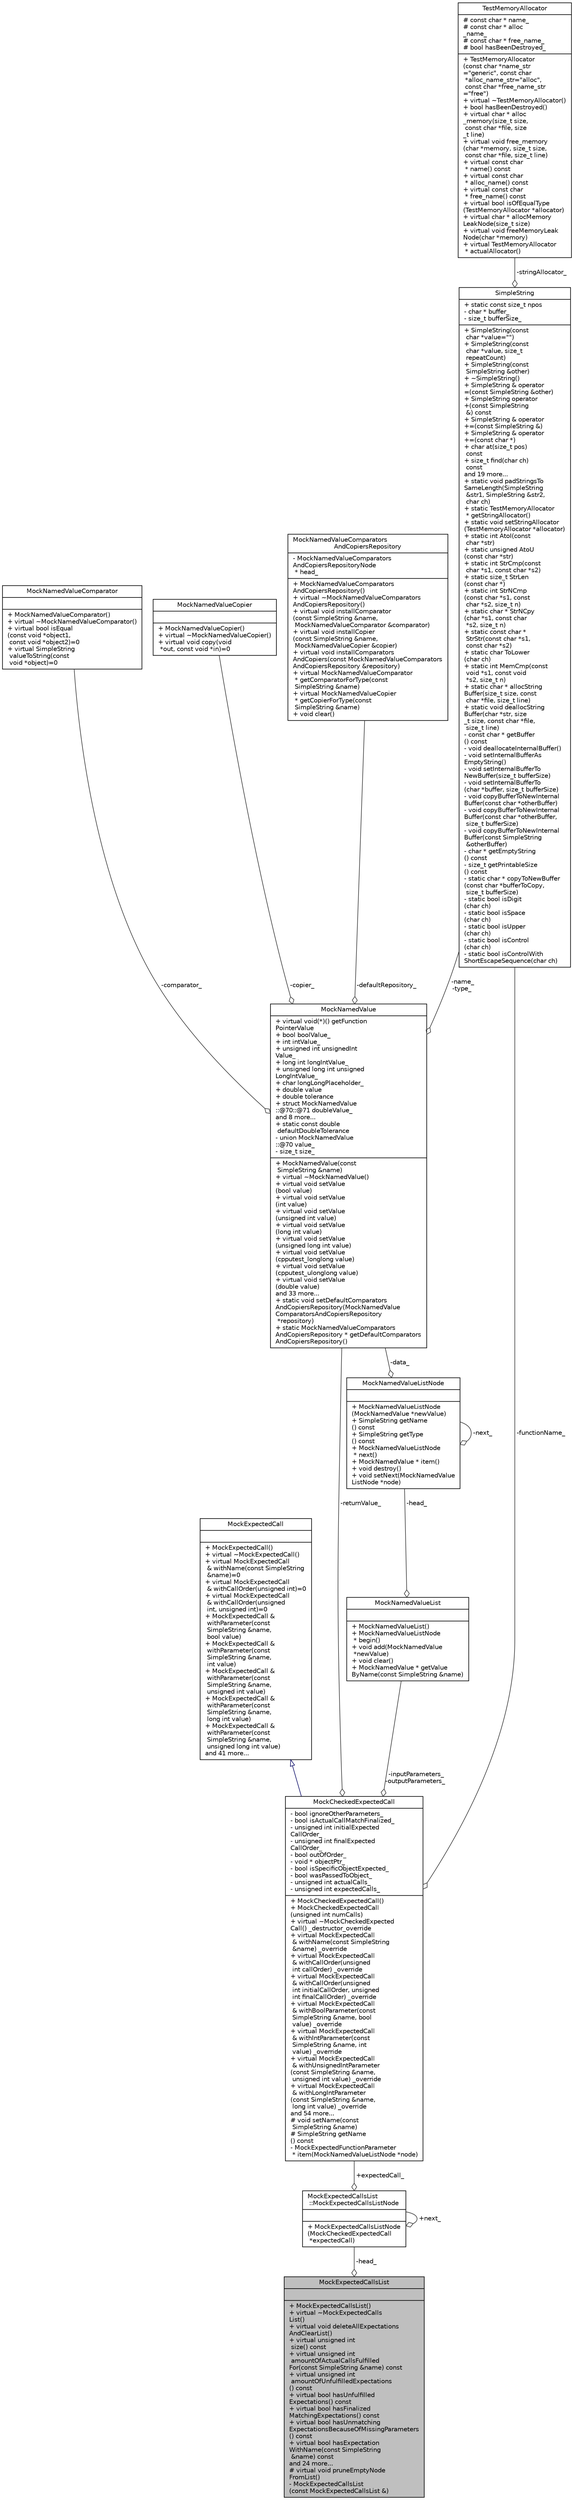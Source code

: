 digraph "MockExpectedCallsList"
{
 // LATEX_PDF_SIZE
  edge [fontname="Helvetica",fontsize="10",labelfontname="Helvetica",labelfontsize="10"];
  node [fontname="Helvetica",fontsize="10",shape=record];
  Node1 [label="{MockExpectedCallsList\n||+  MockExpectedCallsList()\l+ virtual ~MockExpectedCalls\lList()\l+ virtual void deleteAllExpectations\lAndClearList()\l+ virtual unsigned int\l size() const\l+ virtual unsigned int\l amountOfActualCallsFulfilled\lFor(const SimpleString &name) const\l+ virtual unsigned int\l amountOfUnfulfilledExpectations\l() const\l+ virtual bool hasUnfulfilled\lExpectations() const\l+ virtual bool hasFinalized\lMatchingExpectations() const\l+ virtual bool hasUnmatching\lExpectationsBecauseOfMissingParameters\l() const\l+ virtual bool hasExpectation\lWithName(const SimpleString\l &name) const\land 24 more...\l# virtual void pruneEmptyNode\lFromList()\l-  MockExpectedCallsList\l(const MockExpectedCallsList &)\l}",height=0.2,width=0.4,color="black", fillcolor="grey75", style="filled", fontcolor="black",tooltip=" "];
  Node2 -> Node1 [color="grey25",fontsize="10",style="solid",label=" -head_" ,arrowhead="odiamond",fontname="Helvetica"];
  Node2 [label="{MockExpectedCallsList\l::MockExpectedCallsListNode\n||+  MockExpectedCallsListNode\l(MockCheckedExpectedCall\l *expectedCall)\l}",height=0.2,width=0.4,color="black", fillcolor="white", style="filled",URL="$classMockExpectedCallsList_1_1MockExpectedCallsListNode.html",tooltip=" "];
  Node3 -> Node2 [color="grey25",fontsize="10",style="solid",label=" +expectedCall_" ,arrowhead="odiamond",fontname="Helvetica"];
  Node3 [label="{MockCheckedExpectedCall\n|- bool ignoreOtherParameters_\l- bool isActualCallMatchFinalized_\l- unsigned int initialExpected\lCallOrder_\l- unsigned int finalExpected\lCallOrder_\l- bool outOfOrder_\l- void * objectPtr_\l- bool isSpecificObjectExpected_\l- bool wasPassedToObject_\l- unsigned int actualCalls_\l- unsigned int expectedCalls_\l|+  MockCheckedExpectedCall()\l+  MockCheckedExpectedCall\l(unsigned int numCalls)\l+ virtual ~MockCheckedExpected\lCall() _destructor_override\l+ virtual MockExpectedCall\l & withName(const SimpleString\l &name) _override\l+ virtual MockExpectedCall\l & withCallOrder(unsigned\l int callOrder) _override\l+ virtual MockExpectedCall\l & withCallOrder(unsigned\l int initialCallOrder, unsigned\l int finalCallOrder) _override\l+ virtual MockExpectedCall\l & withBoolParameter(const\l SimpleString &name, bool\l value) _override\l+ virtual MockExpectedCall\l & withIntParameter(const\l SimpleString &name, int\l value) _override\l+ virtual MockExpectedCall\l & withUnsignedIntParameter\l(const SimpleString &name,\l unsigned int value) _override\l+ virtual MockExpectedCall\l & withLongIntParameter\l(const SimpleString &name,\l long int value) _override\land 54 more...\l# void setName(const\l SimpleString &name)\l# SimpleString getName\l() const\l- MockExpectedFunctionParameter\l * item(MockNamedValueListNode *node)\l}",height=0.2,width=0.4,color="black", fillcolor="white", style="filled",URL="$classMockCheckedExpectedCall.html",tooltip=" "];
  Node4 -> Node3 [dir="back",color="midnightblue",fontsize="10",style="solid",arrowtail="onormal",fontname="Helvetica"];
  Node4 [label="{MockExpectedCall\n||+  MockExpectedCall()\l+ virtual ~MockExpectedCall()\l+ virtual MockExpectedCall\l & withName(const SimpleString\l &name)=0\l+ virtual MockExpectedCall\l & withCallOrder(unsigned int)=0\l+ virtual MockExpectedCall\l & withCallOrder(unsigned\l int, unsigned int)=0\l+ MockExpectedCall &\l withParameter(const\l SimpleString &name,\l bool value)\l+ MockExpectedCall &\l withParameter(const\l SimpleString &name,\l int value)\l+ MockExpectedCall &\l withParameter(const\l SimpleString &name,\l unsigned int value)\l+ MockExpectedCall &\l withParameter(const\l SimpleString &name,\l long int value)\l+ MockExpectedCall &\l withParameter(const\l SimpleString &name,\l unsigned long int value)\land 41 more...\l}",height=0.2,width=0.4,color="black", fillcolor="white", style="filled",URL="$classMockExpectedCall.html",tooltip=" "];
  Node5 -> Node3 [color="grey25",fontsize="10",style="solid",label=" -functionName_" ,arrowhead="odiamond",fontname="Helvetica"];
  Node5 [label="{SimpleString\n|+ static const size_t npos\l- char * buffer_\l- size_t bufferSize_\l|+  SimpleString(const\l char *value=\"\")\l+  SimpleString(const\l char *value, size_t\l repeatCount)\l+  SimpleString(const\l SimpleString &other)\l+  ~SimpleString()\l+ SimpleString & operator\l=(const SimpleString &other)\l+ SimpleString operator\l+(const SimpleString\l &) const\l+ SimpleString & operator\l+=(const SimpleString &)\l+ SimpleString & operator\l+=(const char *)\l+ char at(size_t pos)\l const\l+ size_t find(char ch)\l const\land 19 more...\l+ static void padStringsTo\lSameLength(SimpleString\l &str1, SimpleString &str2,\l char ch)\l+ static TestMemoryAllocator\l * getStringAllocator()\l+ static void setStringAllocator\l(TestMemoryAllocator *allocator)\l+ static int AtoI(const\l char *str)\l+ static unsigned AtoU\l(const char *str)\l+ static int StrCmp(const\l char *s1, const char *s2)\l+ static size_t StrLen\l(const char *)\l+ static int StrNCmp\l(const char *s1, const\l char *s2, size_t n)\l+ static char * StrNCpy\l(char *s1, const char\l *s2, size_t n)\l+ static const char *\l StrStr(const char *s1,\l const char *s2)\l+ static char ToLower\l(char ch)\l+ static int MemCmp(const\l void *s1, const void\l *s2, size_t n)\l+ static char * allocString\lBuffer(size_t size, const\l char *file, size_t line)\l+ static void deallocString\lBuffer(char *str, size\l_t size, const char *file,\l size_t line)\l- const char * getBuffer\l() const\l- void deallocateInternalBuffer()\l- void setInternalBufferAs\lEmptyString()\l- void setInternalBufferTo\lNewBuffer(size_t bufferSize)\l- void setInternalBufferTo\l(char *buffer, size_t bufferSize)\l- void copyBufferToNewInternal\lBuffer(const char *otherBuffer)\l- void copyBufferToNewInternal\lBuffer(const char *otherBuffer,\l size_t bufferSize)\l- void copyBufferToNewInternal\lBuffer(const SimpleString\l &otherBuffer)\l- char * getEmptyString\l() const\l- size_t getPrintableSize\l() const\l- static char * copyToNewBuffer\l(const char *bufferToCopy,\l size_t bufferSize)\l- static bool isDigit\l(char ch)\l- static bool isSpace\l(char ch)\l- static bool isUpper\l(char ch)\l- static bool isControl\l(char ch)\l- static bool isControlWith\lShortEscapeSequence(char ch)\l}",height=0.2,width=0.4,color="black", fillcolor="white", style="filled",URL="$classSimpleString.html",tooltip=" "];
  Node6 -> Node5 [color="grey25",fontsize="10",style="solid",label=" -stringAllocator_" ,arrowhead="odiamond",fontname="Helvetica"];
  Node6 [label="{TestMemoryAllocator\n|# const char * name_\l# const char * alloc\l_name_\l# const char * free_name_\l# bool hasBeenDestroyed_\l|+  TestMemoryAllocator\l(const char *name_str\l=\"generic\", const char\l *alloc_name_str=\"alloc\",\l const char *free_name_str\l=\"free\")\l+ virtual ~TestMemoryAllocator()\l+ bool hasBeenDestroyed()\l+ virtual char * alloc\l_memory(size_t size,\l const char *file, size\l_t line)\l+ virtual void free_memory\l(char *memory, size_t size,\l const char *file, size_t line)\l+ virtual const char\l * name() const\l+ virtual const char\l * alloc_name() const\l+ virtual const char\l * free_name() const\l+ virtual bool isOfEqualType\l(TestMemoryAllocator *allocator)\l+ virtual char * allocMemory\lLeakNode(size_t size)\l+ virtual void freeMemoryLeak\lNode(char *memory)\l+ virtual TestMemoryAllocator\l * actualAllocator()\l}",height=0.2,width=0.4,color="black", fillcolor="white", style="filled",URL="$classTestMemoryAllocator.html",tooltip=" "];
  Node7 -> Node3 [color="grey25",fontsize="10",style="solid",label=" -inputParameters_\n-outputParameters_" ,arrowhead="odiamond",fontname="Helvetica"];
  Node7 [label="{MockNamedValueList\n||+  MockNamedValueList()\l+ MockNamedValueListNode\l * begin()\l+ void add(MockNamedValue\l *newValue)\l+ void clear()\l+ MockNamedValue * getValue\lByName(const SimpleString &name)\l}",height=0.2,width=0.4,color="black", fillcolor="white", style="filled",URL="$classMockNamedValueList.html",tooltip=" "];
  Node8 -> Node7 [color="grey25",fontsize="10",style="solid",label=" -head_" ,arrowhead="odiamond",fontname="Helvetica"];
  Node8 [label="{MockNamedValueListNode\n||+  MockNamedValueListNode\l(MockNamedValue *newValue)\l+ SimpleString getName\l() const\l+ SimpleString getType\l() const\l+ MockNamedValueListNode\l * next()\l+ MockNamedValue * item()\l+ void destroy()\l+ void setNext(MockNamedValue\lListNode *node)\l}",height=0.2,width=0.4,color="black", fillcolor="white", style="filled",URL="$classMockNamedValueListNode.html",tooltip=" "];
  Node9 -> Node8 [color="grey25",fontsize="10",style="solid",label=" -data_" ,arrowhead="odiamond",fontname="Helvetica"];
  Node9 [label="{MockNamedValue\n|+ virtual void(*)() getFunction\lPointerValue\l+ bool boolValue_\l+ int intValue_\l+ unsigned int unsignedInt\lValue_\l+ long int longIntValue_\l+ unsigned long int unsigned\lLongIntValue_\l+ char longLongPlaceholder_\l+ double value\l+ double tolerance\l+ struct MockNamedValue\l::@70::@71 doubleValue_\land 8 more...\l+ static const double\l defaultDoubleTolerance\l- union MockNamedValue\l::@70 value_\l- size_t size_\l|+  MockNamedValue(const\l SimpleString &name)\l+ virtual ~MockNamedValue()\l+ virtual void setValue\l(bool value)\l+ virtual void setValue\l(int value)\l+ virtual void setValue\l(unsigned int value)\l+ virtual void setValue\l(long int value)\l+ virtual void setValue\l(unsigned long int value)\l+ virtual void setValue\l(cpputest_longlong value)\l+ virtual void setValue\l(cpputest_ulonglong value)\l+ virtual void setValue\l(double value)\land 33 more...\l+ static void setDefaultComparators\lAndCopiersRepository(MockNamedValue\lComparatorsAndCopiersRepository\l *repository)\l+ static MockNamedValueComparators\lAndCopiersRepository * getDefaultComparators\lAndCopiersRepository()\l}",height=0.2,width=0.4,color="black", fillcolor="white", style="filled",URL="$classMockNamedValue.html",tooltip=" "];
  Node5 -> Node9 [color="grey25",fontsize="10",style="solid",label=" -name_\n-type_" ,arrowhead="odiamond",fontname="Helvetica"];
  Node10 -> Node9 [color="grey25",fontsize="10",style="solid",label=" -comparator_" ,arrowhead="odiamond",fontname="Helvetica"];
  Node10 [label="{MockNamedValueComparator\n||+  MockNamedValueComparator()\l+ virtual ~MockNamedValueComparator()\l+ virtual bool isEqual\l(const void *object1,\l const void *object2)=0\l+ virtual SimpleString\l valueToString(const\l void *object)=0\l}",height=0.2,width=0.4,color="black", fillcolor="white", style="filled",URL="$classMockNamedValueComparator.html",tooltip=" "];
  Node11 -> Node9 [color="grey25",fontsize="10",style="solid",label=" -copier_" ,arrowhead="odiamond",fontname="Helvetica"];
  Node11 [label="{MockNamedValueCopier\n||+  MockNamedValueCopier()\l+ virtual ~MockNamedValueCopier()\l+ virtual void copy(void\l *out, const void *in)=0\l}",height=0.2,width=0.4,color="black", fillcolor="white", style="filled",URL="$classMockNamedValueCopier.html",tooltip=" "];
  Node12 -> Node9 [color="grey25",fontsize="10",style="solid",label=" -defaultRepository_" ,arrowhead="odiamond",fontname="Helvetica"];
  Node12 [label="{MockNamedValueComparators\lAndCopiersRepository\n|- MockNamedValueComparators\lAndCopiersRepositoryNode\l * head_\l|+  MockNamedValueComparators\lAndCopiersRepository()\l+ virtual ~MockNamedValueComparators\lAndCopiersRepository()\l+ virtual void installComparator\l(const SimpleString &name,\l MockNamedValueComparator &comparator)\l+ virtual void installCopier\l(const SimpleString &name,\l MockNamedValueCopier &copier)\l+ virtual void installComparators\lAndCopiers(const MockNamedValueComparators\lAndCopiersRepository &repository)\l+ virtual MockNamedValueComparator\l * getComparatorForType(const\l SimpleString &name)\l+ virtual MockNamedValueCopier\l * getCopierForType(const\l SimpleString &name)\l+ void clear()\l}",height=0.2,width=0.4,color="black", fillcolor="white", style="filled",URL="$classMockNamedValueComparatorsAndCopiersRepository.html",tooltip=" "];
  Node8 -> Node8 [color="grey25",fontsize="10",style="solid",label=" -next_" ,arrowhead="odiamond",fontname="Helvetica"];
  Node9 -> Node3 [color="grey25",fontsize="10",style="solid",label=" -returnValue_" ,arrowhead="odiamond",fontname="Helvetica"];
  Node2 -> Node2 [color="grey25",fontsize="10",style="solid",label=" +next_" ,arrowhead="odiamond",fontname="Helvetica"];
}
